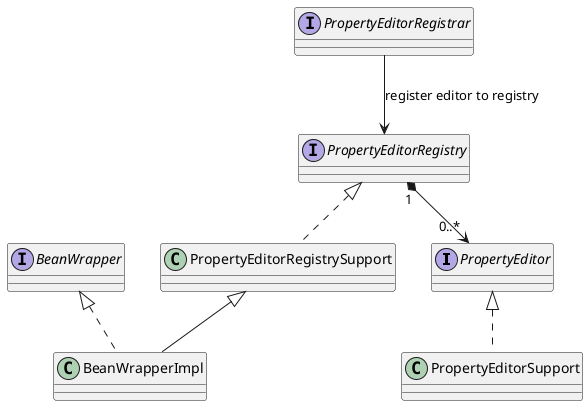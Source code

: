 @startuml ""
interface PropertyEditor
class PropertyEditorSupport implements PropertyEditor

interface PropertyEditorRegistrar
interface PropertyEditorRegistry
PropertyEditorRegistrar --> PropertyEditorRegistry: register editor to registry

class PropertyEditorRegistrySupport implements PropertyEditorRegistry
PropertyEditorRegistry "1" *--> "0..*" PropertyEditor

class BeanWrapperImpl extends PropertyEditorRegistrySupport implements BeanWrapper

@enduml